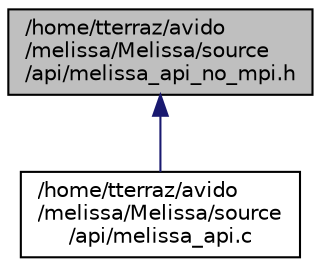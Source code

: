 digraph "/home/tterraz/avido/melissa/Melissa/source/api/melissa_api_no_mpi.h"
{
  edge [fontname="Helvetica",fontsize="10",labelfontname="Helvetica",labelfontsize="10"];
  node [fontname="Helvetica",fontsize="10",shape=record];
  Node1 [label="/home/tterraz/avido\l/melissa/Melissa/source\l/api/melissa_api_no_mpi.h",height=0.2,width=0.4,color="black", fillcolor="grey75", style="filled", fontcolor="black"];
  Node1 -> Node2 [dir="back",color="midnightblue",fontsize="10",style="solid",fontname="Helvetica"];
  Node2 [label="/home/tterraz/avido\l/melissa/Melissa/source\l/api/melissa_api.c",height=0.2,width=0.4,color="black", fillcolor="white", style="filled",URL="$melissa__api_8c.html",tooltip="API Functions. "];
}
